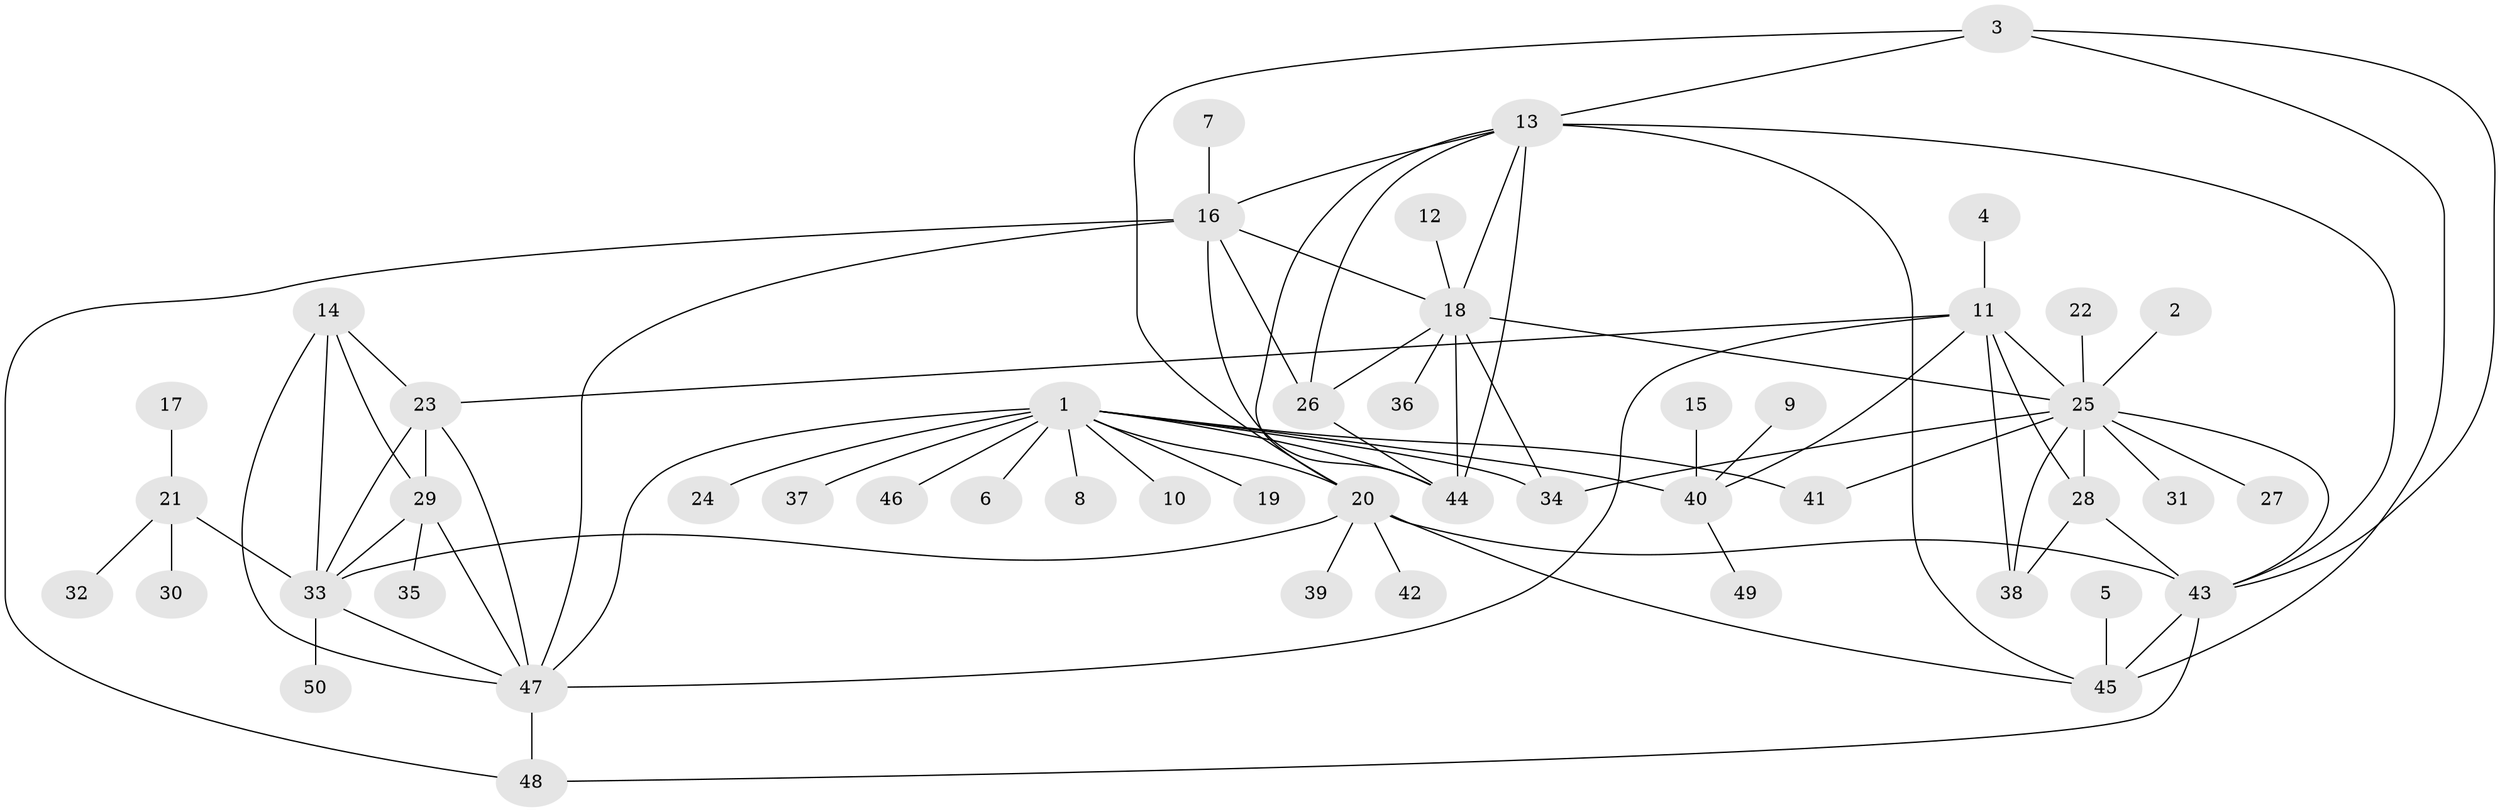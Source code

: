 // original degree distribution, {8: 0.02, 4: 0.03, 9: 0.07, 5: 0.04, 11: 0.02, 7: 0.04, 6: 0.05, 1: 0.55, 2: 0.16, 3: 0.02}
// Generated by graph-tools (version 1.1) at 2025/50/03/09/25 03:50:32]
// undirected, 50 vertices, 83 edges
graph export_dot {
graph [start="1"]
  node [color=gray90,style=filled];
  1;
  2;
  3;
  4;
  5;
  6;
  7;
  8;
  9;
  10;
  11;
  12;
  13;
  14;
  15;
  16;
  17;
  18;
  19;
  20;
  21;
  22;
  23;
  24;
  25;
  26;
  27;
  28;
  29;
  30;
  31;
  32;
  33;
  34;
  35;
  36;
  37;
  38;
  39;
  40;
  41;
  42;
  43;
  44;
  45;
  46;
  47;
  48;
  49;
  50;
  1 -- 6 [weight=1.0];
  1 -- 8 [weight=1.0];
  1 -- 10 [weight=1.0];
  1 -- 19 [weight=1.0];
  1 -- 20 [weight=1.0];
  1 -- 24 [weight=1.0];
  1 -- 34 [weight=1.0];
  1 -- 37 [weight=1.0];
  1 -- 40 [weight=4.0];
  1 -- 41 [weight=1.0];
  1 -- 44 [weight=1.0];
  1 -- 46 [weight=1.0];
  1 -- 47 [weight=1.0];
  2 -- 25 [weight=1.0];
  3 -- 13 [weight=1.0];
  3 -- 20 [weight=1.0];
  3 -- 43 [weight=1.0];
  3 -- 45 [weight=1.0];
  4 -- 11 [weight=1.0];
  5 -- 45 [weight=1.0];
  7 -- 16 [weight=1.0];
  9 -- 40 [weight=1.0];
  11 -- 23 [weight=1.0];
  11 -- 25 [weight=2.0];
  11 -- 28 [weight=1.0];
  11 -- 38 [weight=1.0];
  11 -- 40 [weight=1.0];
  11 -- 47 [weight=1.0];
  12 -- 18 [weight=1.0];
  13 -- 16 [weight=1.0];
  13 -- 18 [weight=1.0];
  13 -- 20 [weight=1.0];
  13 -- 26 [weight=1.0];
  13 -- 43 [weight=1.0];
  13 -- 44 [weight=1.0];
  13 -- 45 [weight=1.0];
  14 -- 23 [weight=1.0];
  14 -- 29 [weight=1.0];
  14 -- 33 [weight=1.0];
  14 -- 47 [weight=1.0];
  15 -- 40 [weight=1.0];
  16 -- 18 [weight=1.0];
  16 -- 26 [weight=1.0];
  16 -- 44 [weight=1.0];
  16 -- 47 [weight=1.0];
  16 -- 48 [weight=1.0];
  17 -- 21 [weight=1.0];
  18 -- 25 [weight=1.0];
  18 -- 26 [weight=1.0];
  18 -- 34 [weight=1.0];
  18 -- 36 [weight=1.0];
  18 -- 44 [weight=1.0];
  20 -- 33 [weight=1.0];
  20 -- 39 [weight=1.0];
  20 -- 42 [weight=1.0];
  20 -- 43 [weight=1.0];
  20 -- 45 [weight=1.0];
  21 -- 30 [weight=1.0];
  21 -- 32 [weight=1.0];
  21 -- 33 [weight=1.0];
  22 -- 25 [weight=1.0];
  23 -- 29 [weight=1.0];
  23 -- 33 [weight=1.0];
  23 -- 47 [weight=1.0];
  25 -- 27 [weight=1.0];
  25 -- 28 [weight=2.0];
  25 -- 31 [weight=1.0];
  25 -- 34 [weight=1.0];
  25 -- 38 [weight=2.0];
  25 -- 41 [weight=1.0];
  25 -- 43 [weight=1.0];
  26 -- 44 [weight=1.0];
  28 -- 38 [weight=1.0];
  28 -- 43 [weight=1.0];
  29 -- 33 [weight=1.0];
  29 -- 35 [weight=1.0];
  29 -- 47 [weight=1.0];
  33 -- 47 [weight=1.0];
  33 -- 50 [weight=1.0];
  40 -- 49 [weight=1.0];
  43 -- 45 [weight=1.0];
  43 -- 48 [weight=1.0];
  47 -- 48 [weight=1.0];
}
